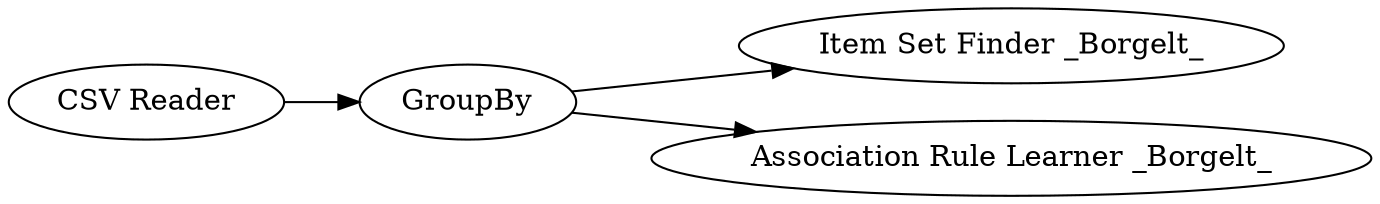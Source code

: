 digraph {
	"2577198646781959109_15" [label="Item Set Finder _Borgelt_"]
	"2577198646781959109_14" [label=GroupBy]
	"2577198646781959109_1" [label="CSV Reader"]
	"2577198646781959109_13" [label="Association Rule Learner _Borgelt_"]
	"2577198646781959109_14" -> "2577198646781959109_15"
	"2577198646781959109_1" -> "2577198646781959109_14"
	"2577198646781959109_14" -> "2577198646781959109_13"
	rankdir=LR
}
